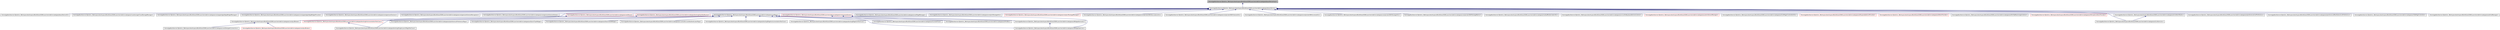 digraph G
{
  edge [fontname="Helvetica",fontsize="10",labelfontname="Helvetica",labelfontsize="10"];
  node [fontname="Helvetica",fontsize="10",shape=record];
  Node1 [label="/home/gpdbuildserver3/Jenkins_Workspace/workspace/BuildGaia2SDKLauncher/sdk/include/gaia/base/VectorImpl.h",height=0.2,width=0.4,color="black", fillcolor="grey75", style="filled" fontcolor="black"];
  Node1 -> Node2 [dir=back,color="midnightblue",fontsize="10",style="solid",fontname="Helvetica"];
  Node2 [label="/home/gpdbuildserver3/Jenkins_Workspace/workspace/BuildGaia2SDKLauncher/sdk/include/gaia/base/Vector.h",height=0.2,width=0.4,color="black", fillcolor="white", style="filled",URL="$d4/d7f/_vector_8h.html"];
  Node2 -> Node3 [dir=back,color="midnightblue",fontsize="10",style="solid",fontname="Helvetica"];
  Node3 [label="/home/gpdbuildserver3/Jenkins_Workspace/workspace/BuildGaia2SDKLauncher/sdk/include/gaia/base/Vector2D.h",height=0.2,width=0.4,color="black", fillcolor="white", style="filled",URL="$d1/dae/_vector2_d_8h.html"];
  Node2 -> Node4 [dir=back,color="midnightblue",fontsize="10",style="solid",fontname="Helvetica"];
  Node4 [label="/home/gpdbuildserver3/Jenkins_Workspace/workspace/BuildGaia2SDKLauncher/sdk/include/gaia/cloudstorage/CloudStorageManager.h",height=0.2,width=0.4,color="black", fillcolor="white", style="filled",URL="$d6/d2c/_cloud_storage_manager_8h.html"];
  Node2 -> Node5 [dir=back,color="midnightblue",fontsize="10",style="solid",fontname="Helvetica"];
  Node5 [label="/home/gpdbuildserver3/Jenkins_Workspace/workspace/BuildGaia2SDKLauncher/sdk/include/gaia/core/appwidget/AppWidgetManager.h",height=0.2,width=0.4,color="black", fillcolor="white", style="filled",URL="$d7/d86/_app_widget_manager_8h.html"];
  Node2 -> Node6 [dir=back,color="midnightblue",fontsize="10",style="solid",fontname="Helvetica"];
  Node6 [label="/home/gpdbuildserver3/Jenkins_Workspace/workspace/BuildGaia2SDKLauncher/sdk/include/gaia/core/appwidget/AppWidgetProvider.h",height=0.2,width=0.4,color="black", fillcolor="white", style="filled",URL="$db/df1/_app_widget_provider_8h.html"];
  Node2 -> Node7 [dir=back,color="midnightblue",fontsize="10",style="solid",fontname="Helvetica"];
  Node7 [label="/home/gpdbuildserver3/Jenkins_Workspace/workspace/BuildGaia2SDKLauncher/sdk/include/gaia/core/gesture/Gesture.h",height=0.2,width=0.4,color="black", fillcolor="white", style="filled",URL="$d7/d03/_gesture_8h.html"];
  Node2 -> Node8 [dir=back,color="midnightblue",fontsize="10",style="solid",fontname="Helvetica"];
  Node8 [label="/home/gpdbuildserver3/Jenkins_Workspace/workspace/BuildGaia2SDKLauncher/sdk/include/gaia/core/gesture/GestureRecognizer.h",height=0.2,width=0.4,color="black", fillcolor="white", style="filled",URL="$d6/dee/_gesture_recognizer_8h.html"];
  Node2 -> Node9 [dir=back,color="midnightblue",fontsize="10",style="solid",fontname="Helvetica"];
  Node9 [label="/home/gpdbuildserver3/Jenkins_Workspace/workspace/BuildGaia2SDKLauncher/sdk/include/gaia/core/gesture/GestureStroke.h",height=0.2,width=0.4,color="black", fillcolor="white", style="filled",URL="$dd/d8e/_gesture_stroke_8h.html"];
  Node2 -> Node10 [dir=back,color="midnightblue",fontsize="10",style="solid",fontname="Helvetica"];
  Node10 [label="/home/gpdbuildserver3/Jenkins_Workspace/workspace/BuildGaia2SDKLauncher/sdk/include/gaia/core/ipc/IBinder.h",height=0.2,width=0.4,color="black", fillcolor="white", style="filled",URL="$d1/dbb/_i_binder_8h.html"];
  Node10 -> Node11 [dir=back,color="midnightblue",fontsize="10",style="solid",fontname="Helvetica"];
  Node11 [label="/home/gpdbuildserver3/Jenkins_Workspace/workspace/BuildGaia2SDKLauncher/sdk/include/gaia/core/DelegateConnection.h",height=0.2,width=0.4,color="black", fillcolor="white", style="filled",URL="$de/dc3/_delegate_connection_8h.html"];
  Node10 -> Node12 [dir=back,color="midnightblue",fontsize="10",style="solid",fontname="Helvetica"];
  Node12 [label="/home/gpdbuildserver3/Jenkins_Workspace/workspace/BuildGaia2SDKLauncher/sdk/include/gaia/core/ipc/Binder.h",height=0.2,width=0.4,color="red", fillcolor="white", style="filled",URL="$da/de3/_binder_8h.html"];
  Node2 -> Node13 [dir=back,color="midnightblue",fontsize="10",style="solid",fontname="Helvetica"];
  Node13 [label="/home/gpdbuildserver3/Jenkins_Workspace/workspace/BuildGaia2SDKLauncher/sdk/include/gaia/core/Page.h",height=0.2,width=0.4,color="black", fillcolor="white", style="filled",URL="$db/ded/_page_8h.html"];
  Node13 -> Node14 [dir=back,color="midnightblue",fontsize="10",style="solid",fontname="Helvetica"];
  Node14 [label="/home/gpdbuildserver3/Jenkins_Workspace/workspace/BuildGaia2SDKLauncher/sdk/include/gaia/accounts/AccountAuthenticatorPage.h",height=0.2,width=0.4,color="black", fillcolor="white", style="filled",URL="$d9/d48/_account_authenticator_page_8h.html"];
  Node13 -> Node15 [dir=back,color="midnightblue",fontsize="10",style="solid",fontname="Helvetica"];
  Node15 [label="/home/gpdbuildserver3/Jenkins_Workspace/workspace/BuildGaia2SDKLauncher/sdk/include/gaia/testing/InstrumentationTestCase.h",height=0.2,width=0.4,color="red", fillcolor="white", style="filled",URL="$d0/d54/_instrumentation_test_case_8h.html"];
  Node15 -> Node16 [dir=back,color="midnightblue",fontsize="10",style="solid",fontname="Helvetica"];
  Node16 [label="/home/gpdbuildserver3/Jenkins_Workspace/workspace/BuildGaia2SDKLauncher/sdk/include/gaia/testing/SingleLaunchPageTestCase.h",height=0.2,width=0.4,color="black", fillcolor="white", style="filled",URL="$d2/dc6/_single_launch_page_test_case_8h.html"];
  Node13 -> Node17 [dir=back,color="midnightblue",fontsize="10",style="solid",fontname="Helvetica"];
  Node17 [label="/home/gpdbuildserver3/Jenkins_Workspace/workspace/BuildGaia2SDKLauncher/sdk/include/gaia/testing/PageInstrumentationTestCase.h",height=0.2,width=0.4,color="black", fillcolor="white", style="filled",URL="$d2/d74/_page_instrumentation_test_case_8h.html"];
  Node13 -> Node18 [dir=back,color="midnightblue",fontsize="10",style="solid",fontname="Helvetica"];
  Node18 [label="/home/gpdbuildserver3/Jenkins_Workspace/workspace/BuildGaia2SDKLauncher/sdk/include/gaia/testing/PageUnitTestCase.h",height=0.2,width=0.4,color="black", fillcolor="white", style="filled",URL="$db/deb/_page_unit_test_case_8h.html"];
  Node13 -> Node16 [dir=back,color="midnightblue",fontsize="10",style="solid",fontname="Helvetica"];
  Node13 -> Node19 [dir=back,color="midnightblue",fontsize="10",style="solid",fontname="Helvetica"];
  Node19 [label="/home/gpdbuildserver3/Jenkins_Workspace/workspace/BuildGaia2SDKLauncher/sdk/include/gaia/ui/ComboPicker.h",height=0.2,width=0.4,color="black", fillcolor="white", style="filled",URL="$d3/d9b/_combo_picker_8h.html"];
  Node13 -> Node20 [dir=back,color="midnightblue",fontsize="10",style="solid",fontname="Helvetica"];
  Node20 [label="/home/gpdbuildserver3/Jenkins_Workspace/workspace/BuildGaia2SDKLauncher/sdk/include/gaia/ui/HintBox.h",height=0.2,width=0.4,color="black", fillcolor="white", style="filled",URL="$d4/d1e/_hint_box_8h.html"];
  Node13 -> Node21 [dir=back,color="midnightblue",fontsize="10",style="solid",fontname="Helvetica"];
  Node21 [label="/home/gpdbuildserver3/Jenkins_Workspace/workspace/BuildGaia2SDKLauncher/sdk/include/gaia/ui/preference/PreferencePage.h",height=0.2,width=0.4,color="black", fillcolor="white", style="filled",URL="$d3/dc6/_preference_page_8h.html"];
  Node13 -> Node22 [dir=back,color="midnightblue",fontsize="10",style="solid",fontname="Helvetica"];
  Node22 [label="/home/gpdbuildserver3/Jenkins_Workspace/workspace/BuildGaia2SDKLauncher/sdk/include/gaia/ui/QuickTipsWidget.h",height=0.2,width=0.4,color="black", fillcolor="white", style="filled",URL="$d5/db6/_quick_tips_widget_8h.html"];
  Node13 -> Node23 [dir=back,color="midnightblue",fontsize="10",style="solid",fontname="Helvetica"];
  Node23 [label="/home/gpdbuildserver3/Jenkins_Workspace/workspace/BuildGaia2SDKLauncher/sdk/include/gaia/ui/SearchEditWidget.h",height=0.2,width=0.4,color="black", fillcolor="white", style="filled",URL="$d5/db8/_search_edit_widget_8h.html"];
  Node13 -> Node24 [dir=back,color="midnightblue",fontsize="10",style="solid",fontname="Helvetica"];
  Node24 [label="/home/gpdbuildserver3/Jenkins_Workspace/workspace/BuildGaia2SDKLauncher/sdk/include/gaia/ui/WidgetAnimator.h",height=0.2,width=0.4,color="black", fillcolor="white", style="filled",URL="$d5/d80/_widget_animator_8h.html"];
  Node24 -> Node25 [dir=back,color="midnightblue",fontsize="10",style="solid",fontname="Helvetica"];
  Node25 [label="/home/gpdbuildserver3/Jenkins_Workspace/workspace/BuildGaia2SDKLauncher/sdk/include/gaia/ui/WidgetSwitcher.h",height=0.2,width=0.4,color="black", fillcolor="white", style="filled",URL="$dd/de8/_widget_switcher_8h.html"];
  Node13 -> Node25 [dir=back,color="midnightblue",fontsize="10",style="solid",fontname="Helvetica"];
  Node2 -> Node26 [dir=back,color="midnightblue",fontsize="10",style="solid",fontname="Helvetica"];
  Node26 [label="/home/gpdbuildserver3/Jenkins_Workspace/workspace/BuildGaia2SDKLauncher/sdk/include/gaia/core/PageManager.h",height=0.2,width=0.4,color="black", fillcolor="white", style="filled",URL="$d5/de8/_page_manager_8h.html"];
  Node2 -> Node27 [dir=back,color="midnightblue",fontsize="10",style="solid",fontname="Helvetica"];
  Node27 [label="/home/gpdbuildserver3/Jenkins_Workspace/workspace/BuildGaia2SDKLauncher/sdk/include/gaia/core/Parcel.h",height=0.2,width=0.4,color="red", fillcolor="white", style="filled",URL="$df/d57/_parcel_8h.html"];
  Node27 -> Node10 [dir=back,color="midnightblue",fontsize="10",style="solid",fontname="Helvetica"];
  Node2 -> Node28 [dir=back,color="midnightblue",fontsize="10",style="solid",fontname="Helvetica"];
  Node28 [label="/home/gpdbuildserver3/Jenkins_Workspace/workspace/BuildGaia2SDKLauncher/sdk/include/gaia/core/pm/PackageInfo.h",height=0.2,width=0.4,color="black", fillcolor="white", style="filled",URL="$d3/d70/_package_info_8h.html"];
  Node2 -> Node29 [dir=back,color="midnightblue",fontsize="10",style="solid",fontname="Helvetica"];
  Node29 [label="/home/gpdbuildserver3/Jenkins_Workspace/workspace/BuildGaia2SDKLauncher/sdk/include/gaia/core/pm/PackageManager.h",height=0.2,width=0.4,color="red", fillcolor="white", style="filled",URL="$d2/d9d/_package_manager_8h.html"];
  Node2 -> Node30 [dir=back,color="midnightblue",fontsize="10",style="solid",fontname="Helvetica"];
  Node30 [label="/home/gpdbuildserver3/Jenkins_Workspace/workspace/BuildGaia2SDKLauncher/sdk/include/gaia/core/pm/wrt/WrtDescriptionInfo.h",height=0.2,width=0.4,color="black", fillcolor="white", style="filled",URL="$df/d6a/_wrt_description_info_8h.html"];
  Node2 -> Node31 [dir=back,color="midnightblue",fontsize="10",style="solid",fontname="Helvetica"];
  Node31 [label="/home/gpdbuildserver3/Jenkins_Workspace/workspace/BuildGaia2SDKLauncher/sdk/include/gaia/core/pm/wrt/WrtFeatureInfo.h",height=0.2,width=0.4,color="black", fillcolor="white", style="filled",URL="$d2/dad/_wrt_feature_info_8h.html"];
  Node2 -> Node32 [dir=back,color="midnightblue",fontsize="10",style="solid",fontname="Helvetica"];
  Node32 [label="/home/gpdbuildserver3/Jenkins_Workspace/workspace/BuildGaia2SDKLauncher/sdk/include/gaia/core/pm/wrt/WrtLicenseInfo.h",height=0.2,width=0.4,color="black", fillcolor="white", style="filled",URL="$d0/d20/_wrt_license_info_8h.html"];
  Node2 -> Node33 [dir=back,color="midnightblue",fontsize="10",style="solid",fontname="Helvetica"];
  Node33 [label="/home/gpdbuildserver3/Jenkins_Workspace/workspace/BuildGaia2SDKLauncher/sdk/include/gaia/core/pm/wrt/WrtPackageInfo.h",height=0.2,width=0.4,color="black", fillcolor="white", style="filled",URL="$d1/d11/_wrt_package_info_8h.html"];
  Node2 -> Node34 [dir=back,color="midnightblue",fontsize="10",style="solid",fontname="Helvetica"];
  Node34 [label="/home/gpdbuildserver3/Jenkins_Workspace/workspace/BuildGaia2SDKLauncher/sdk/include/gaia/core/pm/wrt/WrtPackageName.h",height=0.2,width=0.4,color="black", fillcolor="white", style="filled",URL="$dd/dfa/_wrt_package_name_8h.html"];
  Node2 -> Node35 [dir=back,color="midnightblue",fontsize="10",style="solid",fontname="Helvetica"];
  Node35 [label="/home/gpdbuildserver3/Jenkins_Workspace/workspace/BuildGaia2SDKLauncher/sdk/include/gaia/core/vision/Scene.h",height=0.2,width=0.4,color="red", fillcolor="white", style="filled",URL="$de/d56/_scene_8h.html"];
  Node35 -> Node19 [dir=back,color="midnightblue",fontsize="10",style="solid",fontname="Helvetica"];
  Node35 -> Node20 [dir=back,color="midnightblue",fontsize="10",style="solid",fontname="Helvetica"];
  Node35 -> Node24 [dir=back,color="midnightblue",fontsize="10",style="solid",fontname="Helvetica"];
  Node35 -> Node25 [dir=back,color="midnightblue",fontsize="10",style="solid",fontname="Helvetica"];
  Node2 -> Node36 [dir=back,color="midnightblue",fontsize="10",style="solid",fontname="Helvetica"];
  Node36 [label="/home/gpdbuildserver3/Jenkins_Workspace/workspace/BuildGaia2SDKLauncher/sdk/include/gaia/media/MediaCodecInfo.h",height=0.2,width=0.4,color="black", fillcolor="white", style="filled",URL="$d8/d17/_media_codec_info_8h.html"];
  Node2 -> Node37 [dir=back,color="midnightblue",fontsize="10",style="solid",fontname="Helvetica"];
  Node37 [label="/home/gpdbuildserver3/Jenkins_Workspace/workspace/BuildGaia2SDKLauncher/sdk/include/gaia/service/OnKeyboardActionListener.h",height=0.2,width=0.4,color="black", fillcolor="white", style="filled",URL="$da/dd0/_on_keyboard_action_listener_8h.html"];
  Node2 -> Node38 [dir=back,color="midnightblue",fontsize="10",style="solid",fontname="Helvetica"];
  Node38 [label="/home/gpdbuildserver3/Jenkins_Workspace/workspace/BuildGaia2SDKLauncher/sdk/include/gaia/system/SensorManager.h",height=0.2,width=0.4,color="red", fillcolor="white", style="filled",URL="$df/d0e/_sensor_manager_8h.html"];
  Node2 -> Node39 [dir=back,color="midnightblue",fontsize="10",style="solid",fontname="Helvetica"];
  Node39 [label="/home/gpdbuildserver3/Jenkins_Workspace/workspace/BuildGaia2SDKLauncher/sdk/include/gaia/testing/GaiaTestRunner.h",height=0.2,width=0.4,color="red", fillcolor="white", style="filled",URL="$d5/df3/_gaia_test_runner_8h.html"];
  Node39 -> Node15 [dir=back,color="midnightblue",fontsize="10",style="solid",fontname="Helvetica"];
  Node2 -> Node40 [dir=back,color="midnightblue",fontsize="10",style="solid",fontname="Helvetica"];
  Node40 [label="/home/gpdbuildserver3/Jenkins_Workspace/workspace/BuildGaia2SDKLauncher/sdk/include/gaia/ui/CellPagerControllerInfo.h",height=0.2,width=0.4,color="black", fillcolor="white", style="filled",URL="$d4/d64/_cell_pager_controller_info_8h.html"];
  Node2 -> Node41 [dir=back,color="midnightblue",fontsize="10",style="solid",fontname="Helvetica"];
  Node41 [label="/home/gpdbuildserver3/Jenkins_Workspace/workspace/BuildGaia2SDKLauncher/sdk/include/gaia/ui/IExpandableListProvider.h",height=0.2,width=0.4,color="red", fillcolor="white", style="filled",URL="$de/d30/_i_expandable_list_provider_8h.html"];
  Node2 -> Node42 [dir=back,color="midnightblue",fontsize="10",style="solid",fontname="Helvetica"];
  Node42 [label="/home/gpdbuildserver3/Jenkins_Workspace/workspace/BuildGaia2SDKLauncher/sdk/include/gaia/ui/IItemProvider.h",height=0.2,width=0.4,color="red", fillcolor="white", style="filled",URL="$d9/d0a/_i_item_provider_8h.html"];
  Node2 -> Node43 [dir=back,color="midnightblue",fontsize="10",style="solid",fontname="Helvetica"];
  Node43 [label="/home/gpdbuildserver3/Jenkins_Workspace/workspace/BuildGaia2SDKLauncher/sdk/include/gaia/ui/IOnTabRearrangeListener.h",height=0.2,width=0.4,color="black", fillcolor="white", style="filled",URL="$d2/de9/_i_on_tab_rearrange_listener_8h.html"];
  Node2 -> Node44 [dir=back,color="midnightblue",fontsize="10",style="solid",fontname="Helvetica"];
  Node44 [label="/home/gpdbuildserver3/Jenkins_Workspace/workspace/BuildGaia2SDKLauncher/sdk/include/gaia/ui/ISimpleListItemProvider.h",height=0.2,width=0.4,color="red", fillcolor="white", style="filled",URL="$d8/de3/_i_simple_list_item_provider_8h.html"];
  Node2 -> Node45 [dir=back,color="midnightblue",fontsize="10",style="solid",fontname="Helvetica"];
  Node45 [label="/home/gpdbuildserver3/Jenkins_Workspace/workspace/BuildGaia2SDKLauncher/sdk/include/gaia/ui/ListItemLite.h",height=0.2,width=0.4,color="black", fillcolor="white", style="filled",URL="$d7/d59/_list_item_lite_8h.html"];
  Node2 -> Node46 [dir=back,color="midnightblue",fontsize="10",style="solid",fontname="Helvetica"];
  Node46 [label="/home/gpdbuildserver3/Jenkins_Workspace/workspace/BuildGaia2SDKLauncher/sdk/include/gaia/ui/ListItemPanels.h",height=0.2,width=0.4,color="black", fillcolor="white", style="filled",URL="$d6/d77/_list_item_panels_8h.html"];
  Node46 -> Node45 [dir=back,color="midnightblue",fontsize="10",style="solid",fontname="Helvetica"];
  Node2 -> Node47 [dir=back,color="midnightblue",fontsize="10",style="solid",fontname="Helvetica"];
  Node47 [label="/home/gpdbuildserver3/Jenkins_Workspace/workspace/BuildGaia2SDKLauncher/sdk/include/gaia/ui/preference/ListPreference.h",height=0.2,width=0.4,color="black", fillcolor="white", style="filled",URL="$d6/dc3/_list_preference_8h.html"];
  Node2 -> Node48 [dir=back,color="midnightblue",fontsize="10",style="solid",fontname="Helvetica"];
  Node48 [label="/home/gpdbuildserver3/Jenkins_Workspace/workspace/BuildGaia2SDKLauncher/sdk/include/gaia/ui/preference/MultiSelectListPreference.h",height=0.2,width=0.4,color="black", fillcolor="white", style="filled",URL="$d0/d18/_multi_select_list_preference_8h.html"];
  Node2 -> Node49 [dir=back,color="midnightblue",fontsize="10",style="solid",fontname="Helvetica"];
  Node49 [label="/home/gpdbuildserver3/Jenkins_Workspace/workspace/BuildGaia2SDKLauncher/sdk/include/gaia/ui/TabPageController.h",height=0.2,width=0.4,color="black", fillcolor="white", style="filled",URL="$df/db6/_tab_page_controller_8h.html"];
  Node2 -> Node50 [dir=back,color="midnightblue",fontsize="10",style="solid",fontname="Helvetica"];
  Node50 [label="/home/gpdbuildserver3/Jenkins_Workspace/workspace/BuildGaia2SDKLauncher/sdk/include/gaia/usb/UsbManager.h",height=0.2,width=0.4,color="black", fillcolor="white", style="filled",URL="$d3/d32/_usb_manager_8h.html"];
}
